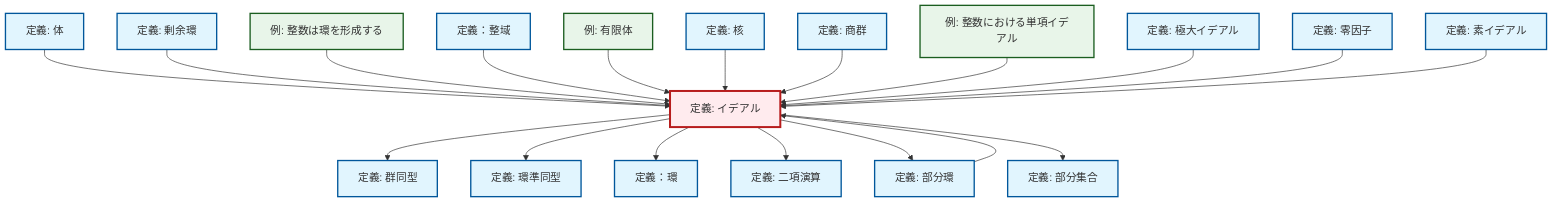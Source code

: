 graph TD
    classDef definition fill:#e1f5fe,stroke:#01579b,stroke-width:2px
    classDef theorem fill:#f3e5f5,stroke:#4a148c,stroke-width:2px
    classDef axiom fill:#fff3e0,stroke:#e65100,stroke-width:2px
    classDef example fill:#e8f5e9,stroke:#1b5e20,stroke-width:2px
    classDef current fill:#ffebee,stroke:#b71c1c,stroke-width:3px
    ex-integers-ring["例: 整数は環を形成する"]:::example
    def-kernel["定義: 核"]:::definition
    def-field["定義: 体"]:::definition
    def-ring-homomorphism["定義: 環準同型"]:::definition
    def-ring["定義：環"]:::definition
    def-subring["定義: 部分環"]:::definition
    def-isomorphism["定義: 群同型"]:::definition
    def-binary-operation["定義: 二項演算"]:::definition
    def-subset["定義: 部分集合"]:::definition
    def-maximal-ideal["定義: 極大イデアル"]:::definition
    ex-principal-ideal["例: 整数における単項イデアル"]:::example
    ex-finite-field["例: 有限体"]:::example
    def-prime-ideal["定義: 素イデアル"]:::definition
    def-quotient-group["定義: 商群"]:::definition
    def-quotient-ring["定義: 剰余環"]:::definition
    def-integral-domain["定義：整域"]:::definition
    def-ideal["定義: イデアル"]:::definition
    def-zero-divisor["定義: 零因子"]:::definition
    def-field --> def-ideal
    def-quotient-ring --> def-ideal
    ex-integers-ring --> def-ideal
    def-ideal --> def-isomorphism
    def-integral-domain --> def-ideal
    def-ideal --> def-ring-homomorphism
    ex-finite-field --> def-ideal
    def-kernel --> def-ideal
    def-subring --> def-ideal
    def-ideal --> def-ring
    def-quotient-group --> def-ideal
    ex-principal-ideal --> def-ideal
    def-ideal --> def-binary-operation
    def-maximal-ideal --> def-ideal
    def-zero-divisor --> def-ideal
    def-ideal --> def-subring
    def-ideal --> def-subset
    def-prime-ideal --> def-ideal
    class def-ideal current